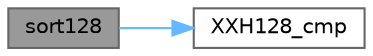 digraph "sort128"
{
 // LATEX_PDF_SIZE
  bgcolor="transparent";
  edge [fontname=Helvetica,fontsize=10,labelfontname=Helvetica,labelfontsize=10];
  node [fontname=Helvetica,fontsize=10,shape=box,height=0.2,width=0.4];
  rankdir="LR";
  Node1 [id="Node000001",label="sort128",height=0.2,width=0.4,color="gray40", fillcolor="grey60", style="filled", fontcolor="black",tooltip=" "];
  Node1 -> Node2 [id="edge1_Node000001_Node000002",color="steelblue1",style="solid",tooltip=" "];
  Node2 [id="Node000002",label="XXH128_cmp",height=0.2,width=0.4,color="grey40", fillcolor="white", style="filled",URL="$group___x_x_h3__family.html#ga5bfeec191a3c45f1a7ffb9e61716234c",tooltip="Compares two XXH128_hash_t"];
}

